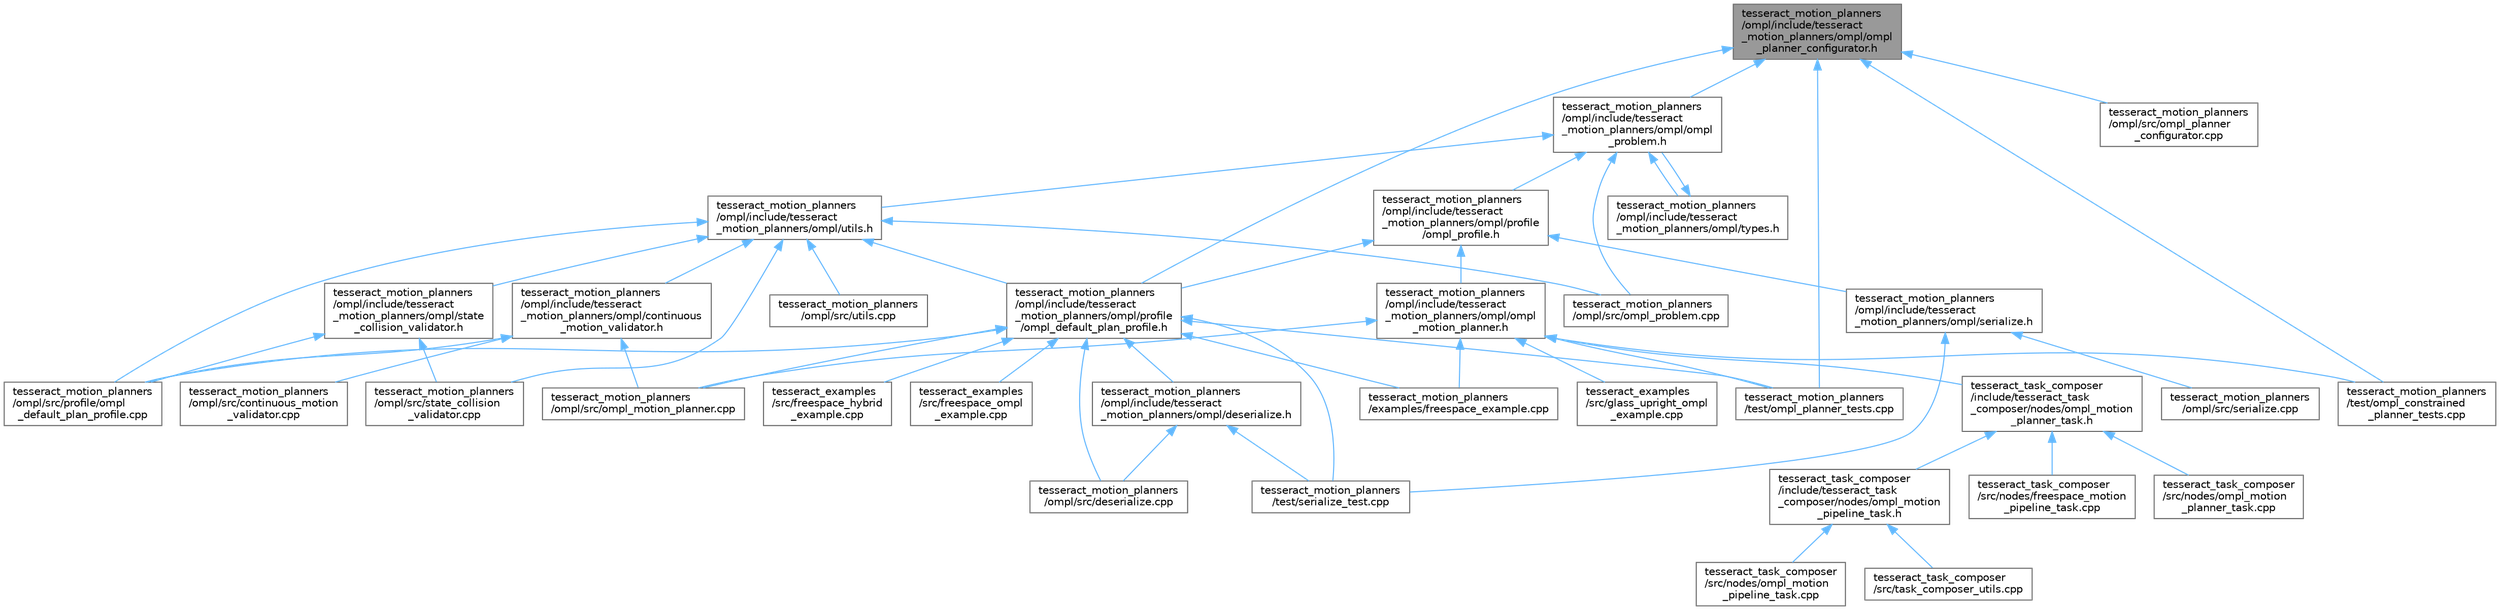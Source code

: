 digraph "tesseract_motion_planners/ompl/include/tesseract_motion_planners/ompl/ompl_planner_configurator.h"
{
 // LATEX_PDF_SIZE
  bgcolor="transparent";
  edge [fontname=Helvetica,fontsize=10,labelfontname=Helvetica,labelfontsize=10];
  node [fontname=Helvetica,fontsize=10,shape=box,height=0.2,width=0.4];
  Node1 [label="tesseract_motion_planners\l/ompl/include/tesseract\l_motion_planners/ompl/ompl\l_planner_configurator.h",height=0.2,width=0.4,color="gray40", fillcolor="grey60", style="filled", fontcolor="black",tooltip="Tesseract OMPL planner configurator."];
  Node1 -> Node2 [dir="back",color="steelblue1",style="solid"];
  Node2 [label="tesseract_motion_planners\l/ompl/include/tesseract\l_motion_planners/ompl/ompl\l_problem.h",height=0.2,width=0.4,color="grey40", fillcolor="white", style="filled",URL="$dd/d3c/ompl__problem_8h.html",tooltip="Tesseract OMPL problem definition."];
  Node2 -> Node3 [dir="back",color="steelblue1",style="solid"];
  Node3 [label="tesseract_motion_planners\l/ompl/include/tesseract\l_motion_planners/ompl/profile\l/ompl_profile.h",height=0.2,width=0.4,color="grey40", fillcolor="white", style="filled",URL="$d5/d9f/ompl__profile_8h.html",tooltip="Tesseract OMPL profile."];
  Node3 -> Node4 [dir="back",color="steelblue1",style="solid"];
  Node4 [label="tesseract_motion_planners\l/ompl/include/tesseract\l_motion_planners/ompl/ompl\l_motion_planner.h",height=0.2,width=0.4,color="grey40", fillcolor="white", style="filled",URL="$d2/dec/ompl__motion__planner_8h.html",tooltip="Tesseract OMPL motion planner."];
  Node4 -> Node5 [dir="back",color="steelblue1",style="solid"];
  Node5 [label="tesseract_examples\l/src/glass_upright_ompl\l_example.cpp",height=0.2,width=0.4,color="grey40", fillcolor="white", style="filled",URL="$d6/d0e/glass__upright__ompl__example_8cpp.html",tooltip="Glass upright OMPL example implementation."];
  Node4 -> Node6 [dir="back",color="steelblue1",style="solid"];
  Node6 [label="tesseract_motion_planners\l/examples/freespace_example.cpp",height=0.2,width=0.4,color="grey40", fillcolor="white", style="filled",URL="$d4/d82/freespace__example_8cpp.html",tooltip="Freespace motion planning example."];
  Node4 -> Node7 [dir="back",color="steelblue1",style="solid"];
  Node7 [label="tesseract_motion_planners\l/ompl/src/ompl_motion_planner.cpp",height=0.2,width=0.4,color="grey40", fillcolor="white", style="filled",URL="$d8/d63/ompl__motion__planner_8cpp.html",tooltip="Tesseract OMPL motion planner."];
  Node4 -> Node8 [dir="back",color="steelblue1",style="solid"];
  Node8 [label="tesseract_motion_planners\l/test/ompl_constrained\l_planner_tests.cpp",height=0.2,width=0.4,color="grey40", fillcolor="white", style="filled",URL="$d7/da8/ompl__constrained__planner__tests_8cpp.html",tooltip="This contains unit test ompl constrained planning."];
  Node4 -> Node9 [dir="back",color="steelblue1",style="solid"];
  Node9 [label="tesseract_motion_planners\l/test/ompl_planner_tests.cpp",height=0.2,width=0.4,color="grey40", fillcolor="white", style="filled",URL="$d9/d5d/ompl__planner__tests_8cpp.html",tooltip="This contains unit test for the tesseract descartes planner."];
  Node4 -> Node10 [dir="back",color="steelblue1",style="solid"];
  Node10 [label="tesseract_task_composer\l/include/tesseract_task\l_composer/nodes/ompl_motion\l_planner_task.h",height=0.2,width=0.4,color="grey40", fillcolor="white", style="filled",URL="$d6/d00/ompl__motion__planner__task_8h.html",tooltip="OMPL motion planning pipeline."];
  Node10 -> Node11 [dir="back",color="steelblue1",style="solid"];
  Node11 [label="tesseract_task_composer\l/include/tesseract_task\l_composer/nodes/ompl_motion\l_pipeline_task.h",height=0.2,width=0.4,color="grey40", fillcolor="white", style="filled",URL="$d0/de5/ompl__motion__pipeline__task_8h.html",tooltip=" "];
  Node11 -> Node12 [dir="back",color="steelblue1",style="solid"];
  Node12 [label="tesseract_task_composer\l/src/nodes/ompl_motion\l_pipeline_task.cpp",height=0.2,width=0.4,color="grey40", fillcolor="white", style="filled",URL="$d6/d5c/ompl__motion__pipeline__task_8cpp.html",tooltip=" "];
  Node11 -> Node13 [dir="back",color="steelblue1",style="solid"];
  Node13 [label="tesseract_task_composer\l/src/task_composer_utils.cpp",height=0.2,width=0.4,color="grey40", fillcolor="white", style="filled",URL="$d7/d3a/task__composer__utils_8cpp.html",tooltip="A task composer utils."];
  Node10 -> Node14 [dir="back",color="steelblue1",style="solid"];
  Node14 [label="tesseract_task_composer\l/src/nodes/freespace_motion\l_pipeline_task.cpp",height=0.2,width=0.4,color="grey40", fillcolor="white", style="filled",URL="$d9/d89/freespace__motion__pipeline__task_8cpp.html",tooltip=" "];
  Node10 -> Node15 [dir="back",color="steelblue1",style="solid"];
  Node15 [label="tesseract_task_composer\l/src/nodes/ompl_motion\l_planner_task.cpp",height=0.2,width=0.4,color="grey40", fillcolor="white", style="filled",URL="$d0/de2/ompl__motion__planner__task_8cpp.html",tooltip="OMPL motion planner task."];
  Node3 -> Node16 [dir="back",color="steelblue1",style="solid"];
  Node16 [label="tesseract_motion_planners\l/ompl/include/tesseract\l_motion_planners/ompl/profile\l/ompl_default_plan_profile.h",height=0.2,width=0.4,color="grey40", fillcolor="white", style="filled",URL="$d8/d16/ompl__default__plan__profile_8h.html",tooltip="Tesseract OMPL default plan profile."];
  Node16 -> Node17 [dir="back",color="steelblue1",style="solid"];
  Node17 [label="tesseract_examples\l/src/freespace_hybrid\l_example.cpp",height=0.2,width=0.4,color="grey40", fillcolor="white", style="filled",URL="$d1/dda/freespace__hybrid__example_8cpp.html",tooltip=" "];
  Node16 -> Node18 [dir="back",color="steelblue1",style="solid"];
  Node18 [label="tesseract_examples\l/src/freespace_ompl\l_example.cpp",height=0.2,width=0.4,color="grey40", fillcolor="white", style="filled",URL="$d1/d33/freespace__ompl__example_8cpp.html",tooltip="An example of a feespace motion planning with OMPL."];
  Node16 -> Node6 [dir="back",color="steelblue1",style="solid"];
  Node16 -> Node19 [dir="back",color="steelblue1",style="solid"];
  Node19 [label="tesseract_motion_planners\l/ompl/include/tesseract\l_motion_planners/ompl/deserialize.h",height=0.2,width=0.4,color="grey40", fillcolor="white", style="filled",URL="$d1/dd0/ompl_2include_2tesseract__motion__planners_2ompl_2deserialize_8h.html",tooltip="Provide methods for deserialize ompl plans to xml."];
  Node19 -> Node20 [dir="back",color="steelblue1",style="solid"];
  Node20 [label="tesseract_motion_planners\l/ompl/src/deserialize.cpp",height=0.2,width=0.4,color="grey40", fillcolor="white", style="filled",URL="$d6/dcf/ompl_2src_2deserialize_8cpp.html",tooltip="Provide methods for deserialize instructions to xml and deserialization."];
  Node19 -> Node21 [dir="back",color="steelblue1",style="solid"];
  Node21 [label="tesseract_motion_planners\l/test/serialize_test.cpp",height=0.2,width=0.4,color="grey40", fillcolor="white", style="filled",URL="$d3/d15/tesseract__motion__planners_2test_2serialize__test_8cpp.html",tooltip=" "];
  Node16 -> Node20 [dir="back",color="steelblue1",style="solid"];
  Node16 -> Node7 [dir="back",color="steelblue1",style="solid"];
  Node16 -> Node22 [dir="back",color="steelblue1",style="solid"];
  Node22 [label="tesseract_motion_planners\l/ompl/src/profile/ompl\l_default_plan_profile.cpp",height=0.2,width=0.4,color="grey40", fillcolor="white", style="filled",URL="$d6/dc0/ompl__default__plan__profile_8cpp.html",tooltip=" "];
  Node16 -> Node9 [dir="back",color="steelblue1",style="solid"];
  Node16 -> Node21 [dir="back",color="steelblue1",style="solid"];
  Node3 -> Node23 [dir="back",color="steelblue1",style="solid"];
  Node23 [label="tesseract_motion_planners\l/ompl/include/tesseract\l_motion_planners/ompl/serialize.h",height=0.2,width=0.4,color="grey40", fillcolor="white", style="filled",URL="$db/d43/ompl_2include_2tesseract__motion__planners_2ompl_2serialize_8h.html",tooltip="Provide methods for serializing ompl plans to xml."];
  Node23 -> Node24 [dir="back",color="steelblue1",style="solid"];
  Node24 [label="tesseract_motion_planners\l/ompl/src/serialize.cpp",height=0.2,width=0.4,color="grey40", fillcolor="white", style="filled",URL="$d6/de6/ompl_2src_2serialize_8cpp.html",tooltip=" "];
  Node23 -> Node21 [dir="back",color="steelblue1",style="solid"];
  Node2 -> Node25 [dir="back",color="steelblue1",style="solid"];
  Node25 [label="tesseract_motion_planners\l/ompl/include/tesseract\l_motion_planners/ompl/types.h",height=0.2,width=0.4,color="grey40", fillcolor="white", style="filled",URL="$da/df9/tesseract__motion__planners_2ompl_2include_2tesseract__motion__planners_2ompl_2types_8h.html",tooltip="Tesseract OMPL types."];
  Node25 -> Node2 [dir="back",color="steelblue1",style="solid"];
  Node2 -> Node26 [dir="back",color="steelblue1",style="solid"];
  Node26 [label="tesseract_motion_planners\l/ompl/include/tesseract\l_motion_planners/ompl/utils.h",height=0.2,width=0.4,color="grey40", fillcolor="white", style="filled",URL="$d1/d13/tesseract__motion__planners_2ompl_2include_2tesseract__motion__planners_2ompl_2utils_8h.html",tooltip="Tesseract OMPL planner utility functions."];
  Node26 -> Node27 [dir="back",color="steelblue1",style="solid"];
  Node27 [label="tesseract_motion_planners\l/ompl/include/tesseract\l_motion_planners/ompl/continuous\l_motion_validator.h",height=0.2,width=0.4,color="grey40", fillcolor="white", style="filled",URL="$d3/d7a/continuous__motion__validator_8h.html",tooltip="Tesseract OMPL planner continuous collision check between two states."];
  Node27 -> Node28 [dir="back",color="steelblue1",style="solid"];
  Node28 [label="tesseract_motion_planners\l/ompl/src/continuous_motion\l_validator.cpp",height=0.2,width=0.4,color="grey40", fillcolor="white", style="filled",URL="$dd/d98/continuous__motion__validator_8cpp.html",tooltip="Tesseract OMPL planner continuous collision check between two states."];
  Node27 -> Node7 [dir="back",color="steelblue1",style="solid"];
  Node27 -> Node22 [dir="back",color="steelblue1",style="solid"];
  Node26 -> Node16 [dir="back",color="steelblue1",style="solid"];
  Node26 -> Node29 [dir="back",color="steelblue1",style="solid"];
  Node29 [label="tesseract_motion_planners\l/ompl/include/tesseract\l_motion_planners/ompl/state\l_collision_validator.h",height=0.2,width=0.4,color="grey40", fillcolor="white", style="filled",URL="$d4/d86/state__collision__validator_8h.html",tooltip="Tesseract OMPL planner OMPL state collision check."];
  Node29 -> Node22 [dir="back",color="steelblue1",style="solid"];
  Node29 -> Node30 [dir="back",color="steelblue1",style="solid"];
  Node30 [label="tesseract_motion_planners\l/ompl/src/state_collision\l_validator.cpp",height=0.2,width=0.4,color="grey40", fillcolor="white", style="filled",URL="$dc/d50/state__collision__validator_8cpp.html",tooltip="Tesseract OMPL planner OMPL state collision check."];
  Node26 -> Node31 [dir="back",color="steelblue1",style="solid"];
  Node31 [label="tesseract_motion_planners\l/ompl/src/ompl_problem.cpp",height=0.2,width=0.4,color="grey40", fillcolor="white", style="filled",URL="$d0/d6d/ompl__problem_8cpp.html",tooltip=" "];
  Node26 -> Node22 [dir="back",color="steelblue1",style="solid"];
  Node26 -> Node30 [dir="back",color="steelblue1",style="solid"];
  Node26 -> Node32 [dir="back",color="steelblue1",style="solid"];
  Node32 [label="tesseract_motion_planners\l/ompl/src/utils.cpp",height=0.2,width=0.4,color="grey40", fillcolor="white", style="filled",URL="$df/d55/tesseract__motion__planners_2ompl_2src_2utils_8cpp.html",tooltip="Tesseract OMPL planner utility functions."];
  Node2 -> Node31 [dir="back",color="steelblue1",style="solid"];
  Node1 -> Node16 [dir="back",color="steelblue1",style="solid"];
  Node1 -> Node33 [dir="back",color="steelblue1",style="solid"];
  Node33 [label="tesseract_motion_planners\l/ompl/src/ompl_planner\l_configurator.cpp",height=0.2,width=0.4,color="grey40", fillcolor="white", style="filled",URL="$d2/da1/ompl__planner__configurator_8cpp.html",tooltip="Tesseract OMPL planner configurators."];
  Node1 -> Node8 [dir="back",color="steelblue1",style="solid"];
  Node1 -> Node9 [dir="back",color="steelblue1",style="solid"];
}
